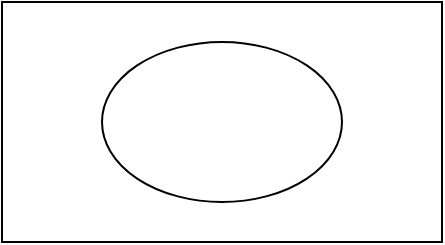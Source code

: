 <mxfile version="24.7.17">
  <diagram name="Página-1" id="zCZHpgVVWh_EN3m6L_7G">
    <mxGraphModel dx="880" dy="460" grid="1" gridSize="10" guides="1" tooltips="1" connect="1" arrows="1" fold="1" page="1" pageScale="1" pageWidth="827" pageHeight="1169" math="0" shadow="0">
      <root>
        <mxCell id="0" />
        <mxCell id="1" parent="0" />
        <mxCell id="EUrOcmGt0ItcZ4kZaA-9-1" value="" style="rounded=0;whiteSpace=wrap;html=1;" vertex="1" parent="1">
          <mxGeometry x="250" y="150" width="220" height="120" as="geometry" />
        </mxCell>
        <mxCell id="EUrOcmGt0ItcZ4kZaA-9-2" value="" style="ellipse;whiteSpace=wrap;html=1;" vertex="1" parent="1">
          <mxGeometry x="300" y="170" width="120" height="80" as="geometry" />
        </mxCell>
      </root>
    </mxGraphModel>
  </diagram>
</mxfile>
